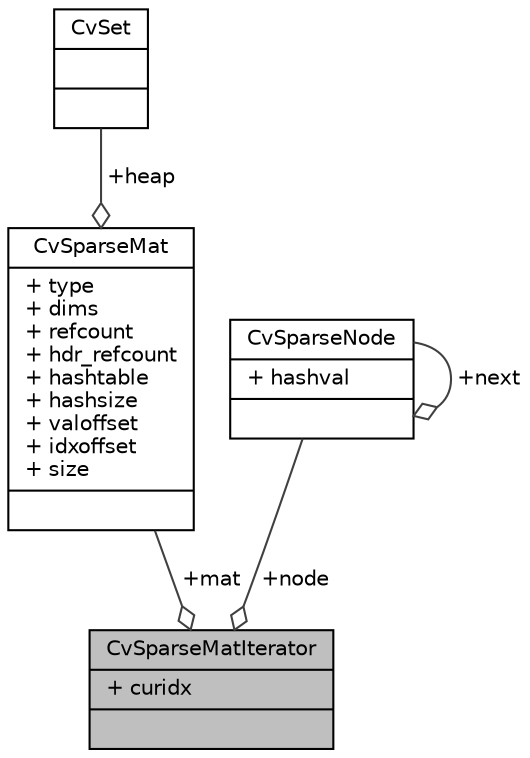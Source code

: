 digraph "CvSparseMatIterator"
{
 // LATEX_PDF_SIZE
  edge [fontname="Helvetica",fontsize="10",labelfontname="Helvetica",labelfontsize="10"];
  node [fontname="Helvetica",fontsize="10",shape=record];
  Node1 [label="{CvSparseMatIterator\n|+ curidx\l|}",height=0.2,width=0.4,color="black", fillcolor="grey75", style="filled", fontcolor="black",tooltip=" "];
  Node2 -> Node1 [color="grey25",fontsize="10",style="solid",label=" +mat" ,arrowhead="odiamond",fontname="Helvetica"];
  Node2 [label="{CvSparseMat\n|+ type\l+ dims\l+ refcount\l+ hdr_refcount\l+ hashtable\l+ hashsize\l+ valoffset\l+ idxoffset\l+ size\l|}",height=0.2,width=0.4,color="black", fillcolor="white", style="filled",URL="$struct_cv_sparse_mat.html",tooltip=" "];
  Node3 -> Node2 [color="grey25",fontsize="10",style="solid",label=" +heap" ,arrowhead="odiamond",fontname="Helvetica"];
  Node3 [label="{CvSet\n||}",height=0.2,width=0.4,color="black", fillcolor="white", style="filled",URL="$struct_cv_set.html",tooltip=" "];
  Node4 -> Node1 [color="grey25",fontsize="10",style="solid",label=" +node" ,arrowhead="odiamond",fontname="Helvetica"];
  Node4 [label="{CvSparseNode\n|+ hashval\l|}",height=0.2,width=0.4,color="black", fillcolor="white", style="filled",URL="$struct_cv_sparse_node.html",tooltip=" "];
  Node4 -> Node4 [color="grey25",fontsize="10",style="solid",label=" +next" ,arrowhead="odiamond",fontname="Helvetica"];
}
